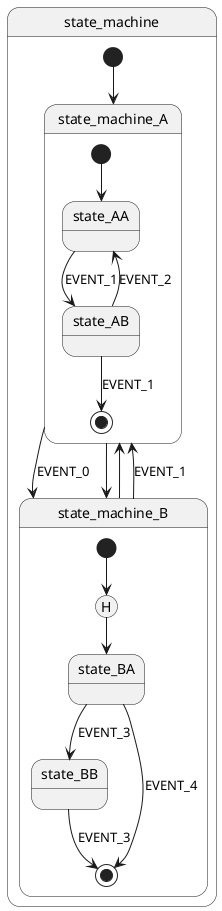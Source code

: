 @startuml state_machine

state state_machine {
    state state_machine_A {
        state state_AA
        state state_AB
        state state_AB

        [*] --> state_AA
        state_AA --> state_AB : EVENT_1
        state_AB --> state_AA : EVENT_2
        state_AB --> [*] : EVENT_1
    }
    state state_machine_A

    state state_machine_B {
        state state_BA
        state state_BA

        state state_BB

        [*] --> [H]
        [H] --> state_BA
        state_BA --> state_BB : EVENT_3
        state_BA --> [*] : EVENT_4
        state_BB --> [*] : EVENT_3
    }
    state state_machine_B

    [*] --> state_machine_A
    state_machine_A --> state_machine_B : EVENT_0
    state_machine_A --> state_machine_B
    state_machine_B --> state_machine_A : EVENT_1
    state_machine_B --> state_machine_A
}

state state_machine

@enduml
